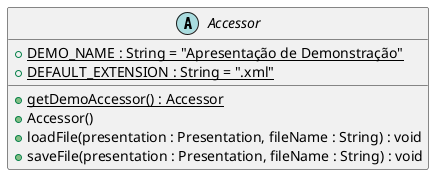 @startuml Accessor

abstract class Accessor {

  + {static} DEMO_NAME : String = "Apresentação de Demonstração"
  + {static} DEFAULT_EXTENSION : String = ".xml"

  + {static} getDemoAccessor() : Accessor
  + Accessor()
  + loadFile(presentation : Presentation, fileName : String) : void
  + saveFile(presentation : Presentation, fileName : String) : void

}

@enduml

